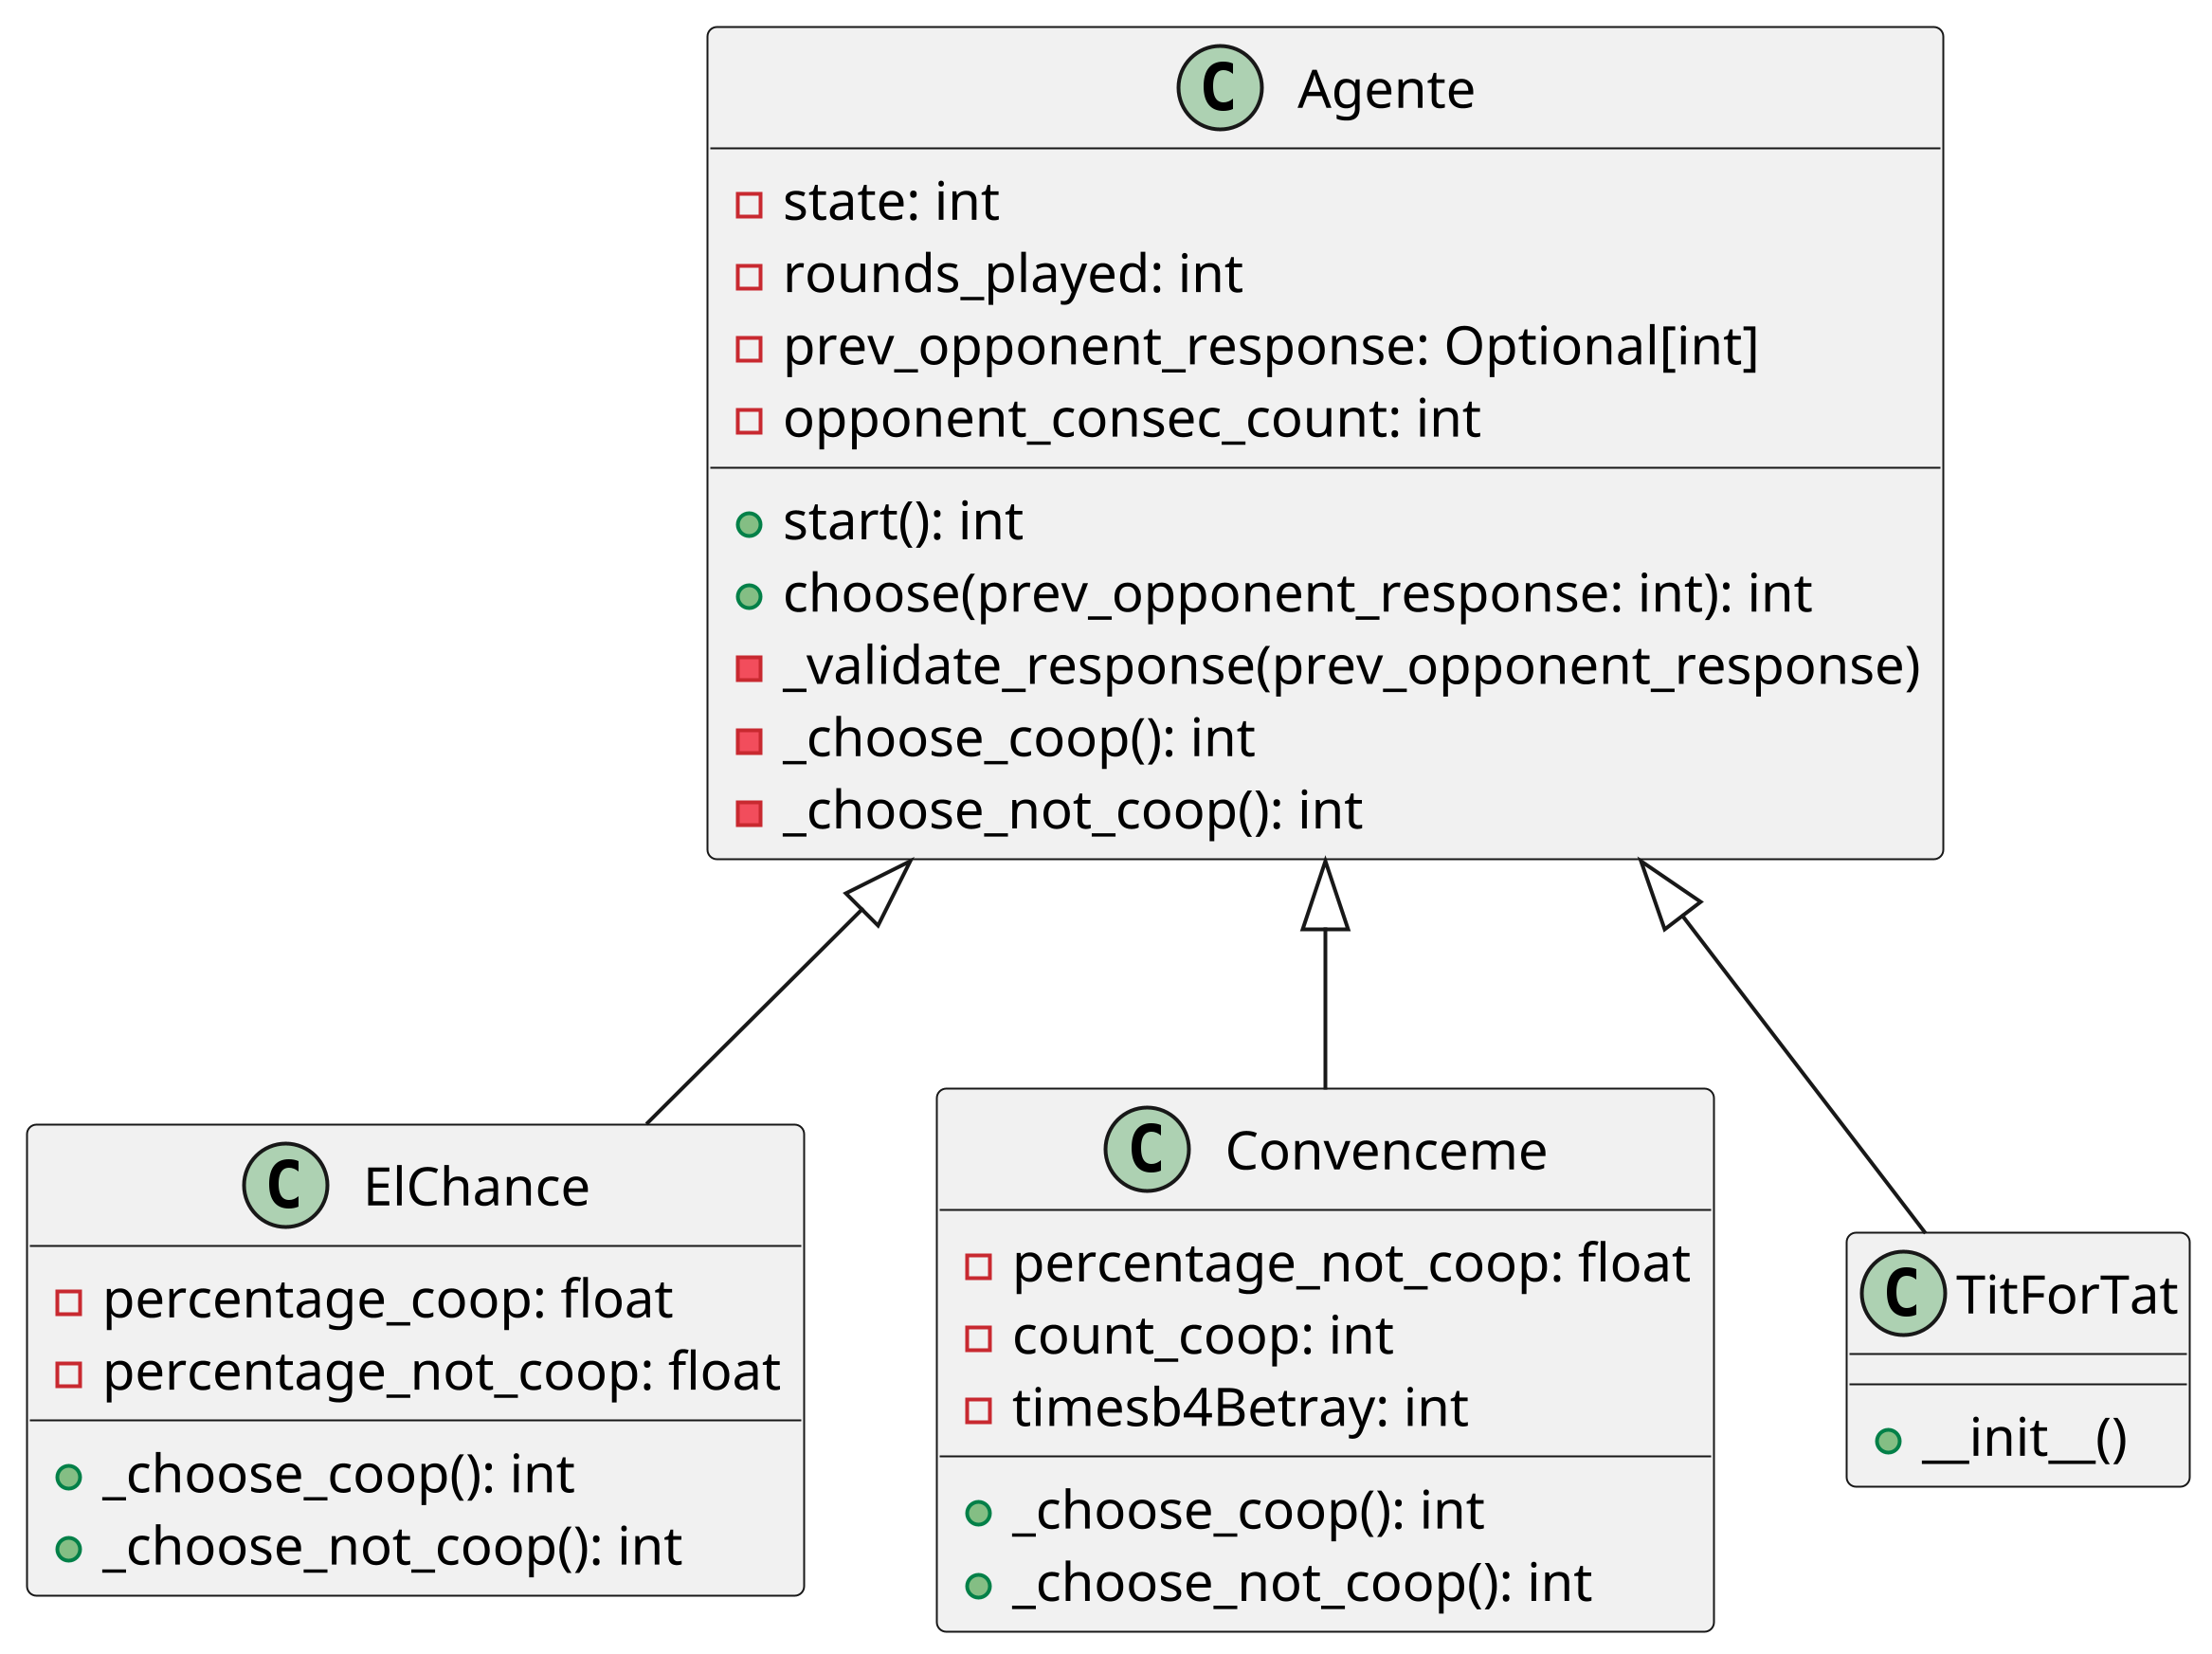 @startuml
scale 4
class Agente {
  - state: int
  - rounds_played: int
  - prev_opponent_response: Optional[int]
  - opponent_consec_count: int
  + start(): int
  + choose(prev_opponent_response: int): int
  - _validate_response(prev_opponent_response)
  - _choose_coop(): int
  - _choose_not_coop(): int
}

class ElChance {
  - percentage_coop: float
  - percentage_not_coop: float
  + _choose_coop(): int
  + _choose_not_coop(): int
}

class Convenceme {
  - percentage_not_coop: float
  - count_coop: int
  - timesb4Betray: int
  + _choose_coop(): int
  + _choose_not_coop(): int
}

class TitForTat {
  + __init__()
}

Agente <|-- ElChance
Agente <|-- Convenceme
Agente <|-- TitForTat
@enduml
